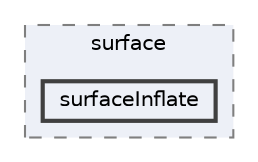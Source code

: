 digraph "applications/utilities/surface/surfaceInflate"
{
 // LATEX_PDF_SIZE
  bgcolor="transparent";
  edge [fontname=Helvetica,fontsize=10,labelfontname=Helvetica,labelfontsize=10];
  node [fontname=Helvetica,fontsize=10,shape=box,height=0.2,width=0.4];
  compound=true
  subgraph clusterdir_f17de662d5fa06afbf0442aecb6ca0a0 {
    graph [ bgcolor="#edf0f7", pencolor="grey50", label="surface", fontname=Helvetica,fontsize=10 style="filled,dashed", URL="dir_f17de662d5fa06afbf0442aecb6ca0a0.html",tooltip=""]
  dir_6d3d887f876d9d36706f0804ded6fff1 [label="surfaceInflate", fillcolor="#edf0f7", color="grey25", style="filled,bold", URL="dir_6d3d887f876d9d36706f0804ded6fff1.html",tooltip=""];
  }
}
